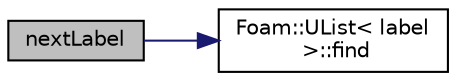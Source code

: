 digraph "nextLabel"
{
  bgcolor="transparent";
  edge [fontname="Helvetica",fontsize="10",labelfontname="Helvetica",labelfontsize="10"];
  node [fontname="Helvetica",fontsize="10",shape=record];
  rankdir="LR";
  Node1 [label="nextLabel",height=0.2,width=0.4,color="black", fillcolor="grey75", style="filled" fontcolor="black"];
  Node1 -> Node2 [color="midnightblue",fontsize="10",style="solid",fontname="Helvetica"];
  Node2 [label="Foam::UList\< label\l \>::find",height=0.2,width=0.4,color="black",URL="$classFoam_1_1UList.html#afaab411db391e2d8af1ecf690aa1731e",tooltip="Find index of the first occurrence of the value. "];
}
